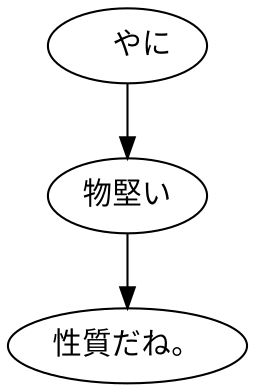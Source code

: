 digraph graph7830 {
	node0 [label="　やに"];
	node1 [label="物堅い"];
	node2 [label="性質だね。"];
	node0 -> node1;
	node1 -> node2;
}
